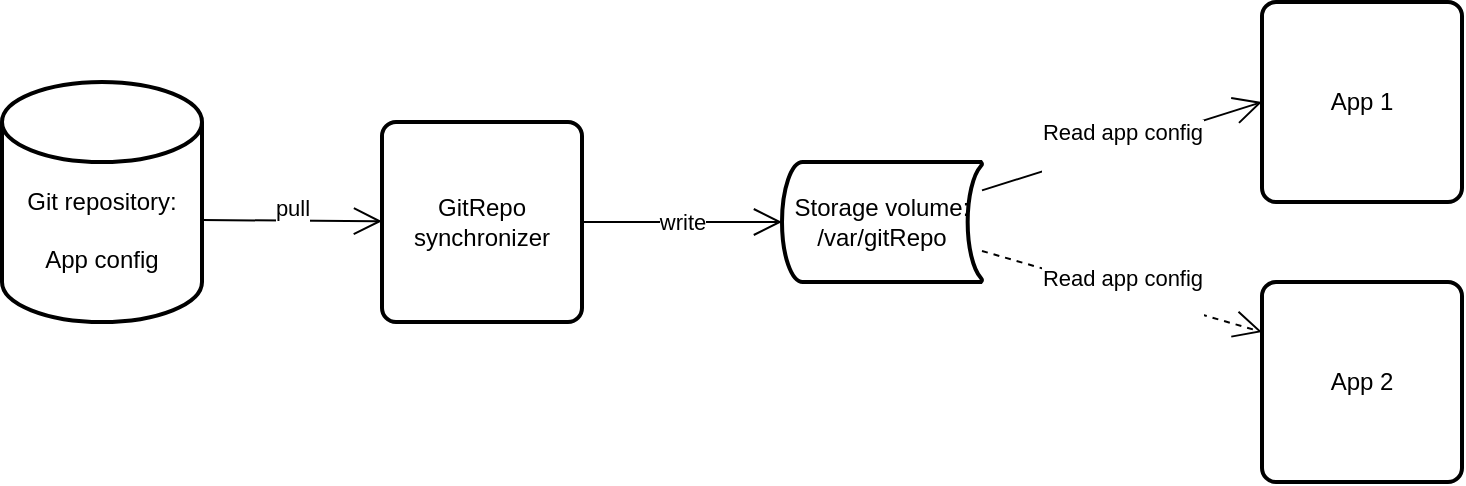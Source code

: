 <mxfile version="21.6.3" type="github">
  <diagram name="Страница 1" id="5nrg5drJcTsCp4QF9bKa">
    <mxGraphModel dx="1434" dy="736" grid="1" gridSize="10" guides="1" tooltips="1" connect="1" arrows="1" fold="1" page="1" pageScale="1" pageWidth="827" pageHeight="1169" math="0" shadow="0">
      <root>
        <mxCell id="0" />
        <mxCell id="1" parent="0" />
        <mxCell id="2q_SYWjUQPI6YASVnQ3N-1" value="&lt;div&gt;&lt;br&gt;&lt;/div&gt;&lt;div&gt;&lt;br&gt;&lt;/div&gt;&lt;div&gt;Git repository:&lt;/div&gt;&lt;div&gt;&lt;br&gt;&lt;/div&gt;App config" style="strokeWidth=2;html=1;shape=mxgraph.flowchart.database;whiteSpace=wrap;" vertex="1" parent="1">
          <mxGeometry x="40" y="60" width="100" height="120" as="geometry" />
        </mxCell>
        <mxCell id="2q_SYWjUQPI6YASVnQ3N-2" value="App 1" style="rounded=1;whiteSpace=wrap;html=1;absoluteArcSize=1;arcSize=14;strokeWidth=2;" vertex="1" parent="1">
          <mxGeometry x="670" y="20" width="100" height="100" as="geometry" />
        </mxCell>
        <mxCell id="2q_SYWjUQPI6YASVnQ3N-3" value="App 2" style="rounded=1;whiteSpace=wrap;html=1;absoluteArcSize=1;arcSize=14;strokeWidth=2;" vertex="1" parent="1">
          <mxGeometry x="670" y="160" width="100" height="100" as="geometry" />
        </mxCell>
        <mxCell id="2q_SYWjUQPI6YASVnQ3N-4" value="&lt;div&gt;Storage volume:&lt;/div&gt;&lt;div&gt;/var/gitRepo&lt;/div&gt;" style="strokeWidth=2;html=1;shape=mxgraph.flowchart.stored_data;whiteSpace=wrap;" vertex="1" parent="1">
          <mxGeometry x="430" y="100" width="100" height="60" as="geometry" />
        </mxCell>
        <mxCell id="2q_SYWjUQPI6YASVnQ3N-5" value="&lt;div&gt;GitRepo synchronizer&lt;/div&gt;" style="rounded=1;whiteSpace=wrap;html=1;absoluteArcSize=1;arcSize=14;strokeWidth=2;" vertex="1" parent="1">
          <mxGeometry x="230" y="80" width="100" height="100" as="geometry" />
        </mxCell>
        <mxCell id="2q_SYWjUQPI6YASVnQ3N-6" value="&lt;div&gt;Read app config&lt;/div&gt;&lt;div&gt;&lt;br&gt;&lt;/div&gt;" style="endArrow=open;endSize=12;dashed=1;html=1;rounded=0;entryX=0;entryY=0.25;entryDx=0;entryDy=0;" edge="1" parent="1" source="2q_SYWjUQPI6YASVnQ3N-4" target="2q_SYWjUQPI6YASVnQ3N-3">
          <mxGeometry width="160" relative="1" as="geometry">
            <mxPoint x="380" y="169.5" as="sourcePoint" />
            <mxPoint x="540" y="169.5" as="targetPoint" />
          </mxGeometry>
        </mxCell>
        <mxCell id="2q_SYWjUQPI6YASVnQ3N-7" value="" style="endArrow=open;endFill=1;endSize=12;html=1;rounded=0;exitX=1;exitY=0.575;exitDx=0;exitDy=0;exitPerimeter=0;" edge="1" parent="1" source="2q_SYWjUQPI6YASVnQ3N-1" target="2q_SYWjUQPI6YASVnQ3N-5">
          <mxGeometry width="160" relative="1" as="geometry">
            <mxPoint x="130" y="229.5" as="sourcePoint" />
            <mxPoint x="290" y="229.5" as="targetPoint" />
            <Array as="points" />
          </mxGeometry>
        </mxCell>
        <mxCell id="2q_SYWjUQPI6YASVnQ3N-8" value="&lt;div&gt;pull&lt;/div&gt;&lt;div&gt;&lt;br&gt;&lt;/div&gt;" style="edgeLabel;html=1;align=center;verticalAlign=middle;resizable=0;points=[];" vertex="1" connectable="0" parent="2q_SYWjUQPI6YASVnQ3N-7">
          <mxGeometry x="0.003" relative="1" as="geometry">
            <mxPoint as="offset" />
          </mxGeometry>
        </mxCell>
        <mxCell id="2q_SYWjUQPI6YASVnQ3N-9" value="" style="endArrow=open;endFill=1;endSize=12;html=1;rounded=0;" edge="1" parent="1" source="2q_SYWjUQPI6YASVnQ3N-5" target="2q_SYWjUQPI6YASVnQ3N-4">
          <mxGeometry width="160" relative="1" as="geometry">
            <mxPoint x="330" y="380" as="sourcePoint" />
            <mxPoint x="490" y="380" as="targetPoint" />
          </mxGeometry>
        </mxCell>
        <mxCell id="2q_SYWjUQPI6YASVnQ3N-10" value="&lt;div&gt;write&lt;/div&gt;" style="edgeLabel;html=1;align=center;verticalAlign=middle;resizable=0;points=[];" vertex="1" connectable="0" parent="2q_SYWjUQPI6YASVnQ3N-9">
          <mxGeometry relative="1" as="geometry">
            <mxPoint as="offset" />
          </mxGeometry>
        </mxCell>
        <mxCell id="2q_SYWjUQPI6YASVnQ3N-11" value="" style="endArrow=open;endFill=1;endSize=12;html=1;rounded=0;entryX=0;entryY=0.5;entryDx=0;entryDy=0;" edge="1" parent="1" source="2q_SYWjUQPI6YASVnQ3N-4" target="2q_SYWjUQPI6YASVnQ3N-2">
          <mxGeometry width="160" relative="1" as="geometry">
            <mxPoint x="510" y="120" as="sourcePoint" />
            <mxPoint x="530" y="170" as="targetPoint" />
          </mxGeometry>
        </mxCell>
        <mxCell id="2q_SYWjUQPI6YASVnQ3N-12" value="&lt;div&gt;Read app config&lt;/div&gt;&lt;div&gt;&lt;br&gt;&lt;/div&gt;" style="edgeLabel;html=1;align=center;verticalAlign=middle;resizable=0;points=[];" vertex="1" connectable="0" parent="2q_SYWjUQPI6YASVnQ3N-11">
          <mxGeometry relative="1" as="geometry">
            <mxPoint as="offset" />
          </mxGeometry>
        </mxCell>
      </root>
    </mxGraphModel>
  </diagram>
</mxfile>
